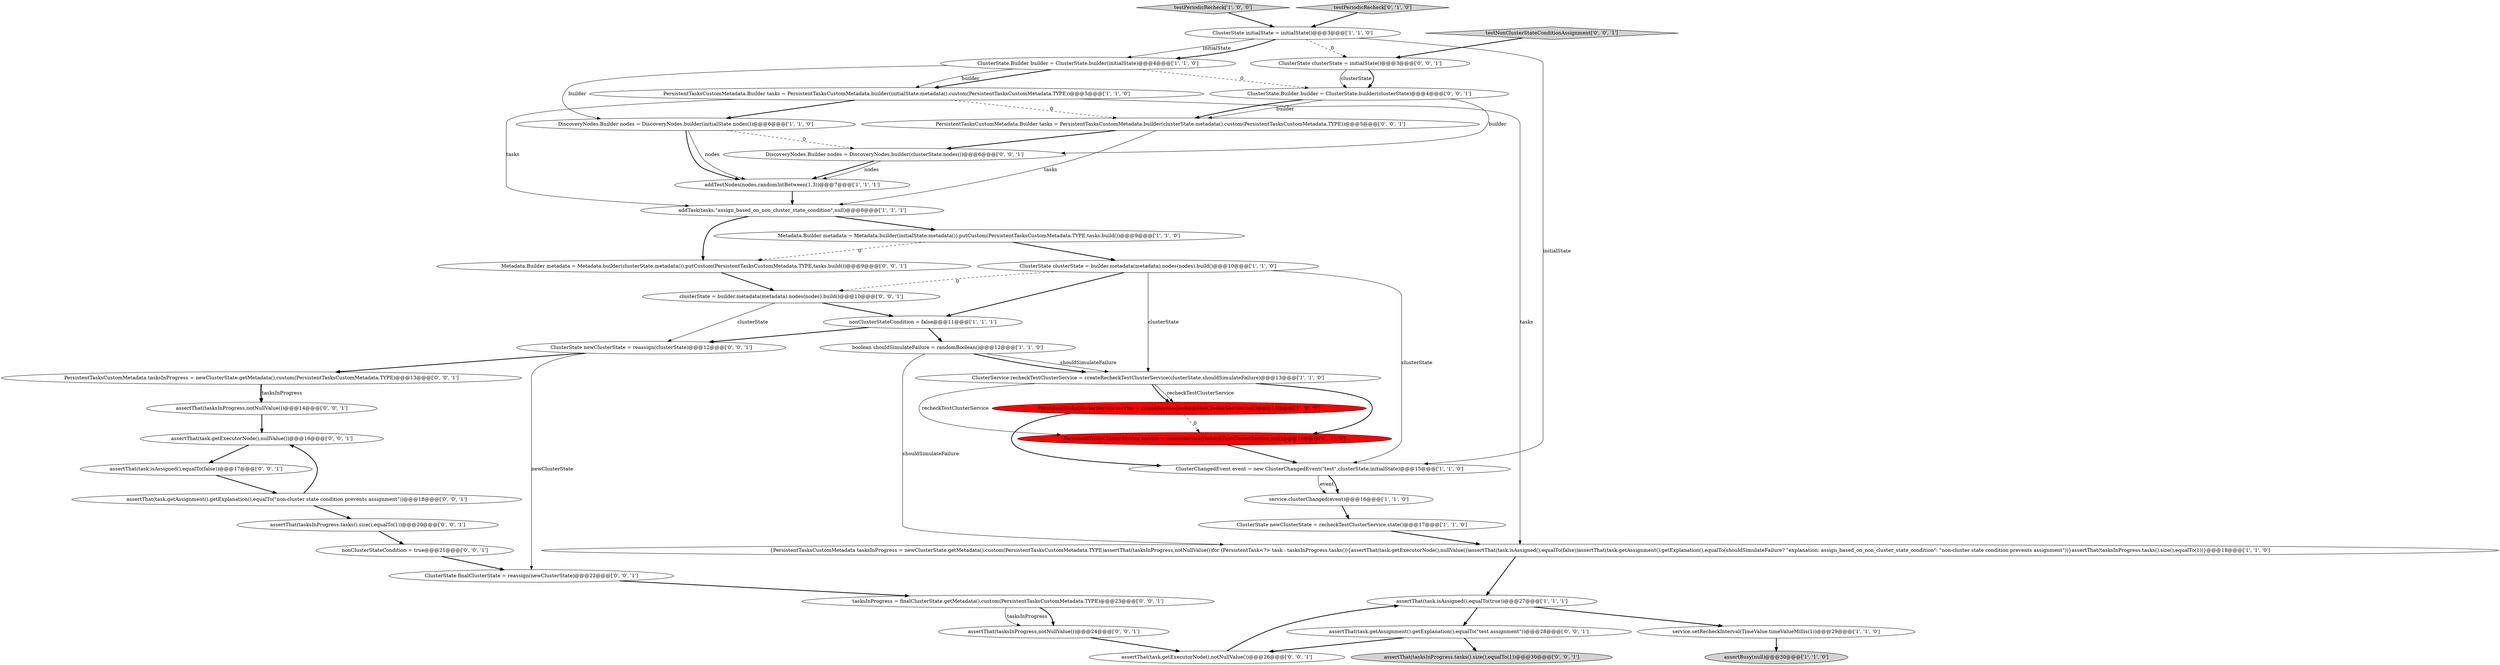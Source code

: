 digraph {
12 [style = filled, label = "addTask(tasks,\"assign_based_on_non_cluster_state_condition\",null)@@@8@@@['1', '1', '1']", fillcolor = white, shape = ellipse image = "AAA0AAABBB1BBB"];
6 [style = filled, label = "assertThat(task.isAssigned(),equalTo(true))@@@27@@@['1', '1', '1']", fillcolor = white, shape = ellipse image = "AAA0AAABBB1BBB"];
28 [style = filled, label = "ClusterState clusterState = initialState()@@@3@@@['0', '0', '1']", fillcolor = white, shape = ellipse image = "AAA0AAABBB3BBB"];
37 [style = filled, label = "DiscoveryNodes.Builder nodes = DiscoveryNodes.builder(clusterState.nodes())@@@6@@@['0', '0', '1']", fillcolor = white, shape = ellipse image = "AAA0AAABBB3BBB"];
33 [style = filled, label = "assertThat(task.getExecutorNode(),nullValue())@@@16@@@['0', '0', '1']", fillcolor = white, shape = ellipse image = "AAA0AAABBB3BBB"];
38 [style = filled, label = "assertThat(task.getAssignment().getExplanation(),equalTo(\"non-cluster state condition prevents assignment\"))@@@18@@@['0', '0', '1']", fillcolor = white, shape = ellipse image = "AAA0AAABBB3BBB"];
18 [style = filled, label = "service.setRecheckInterval(TimeValue.timeValueMillis(1))@@@29@@@['1', '1', '0']", fillcolor = white, shape = ellipse image = "AAA0AAABBB1BBB"];
30 [style = filled, label = "ClusterState finalClusterState = reassign(newClusterState)@@@22@@@['0', '0', '1']", fillcolor = white, shape = ellipse image = "AAA0AAABBB3BBB"];
5 [style = filled, label = "ClusterState newClusterState = recheckTestClusterService.state()@@@17@@@['1', '1', '0']", fillcolor = white, shape = ellipse image = "AAA0AAABBB1BBB"];
29 [style = filled, label = "Metadata.Builder metadata = Metadata.builder(clusterState.metadata()).putCustom(PersistentTasksCustomMetadata.TYPE,tasks.build())@@@9@@@['0', '0', '1']", fillcolor = white, shape = ellipse image = "AAA0AAABBB3BBB"];
7 [style = filled, label = "testPeriodicRecheck['1', '0', '0']", fillcolor = lightgray, shape = diamond image = "AAA0AAABBB1BBB"];
23 [style = filled, label = "assertThat(tasksInProgress.tasks().size(),equalTo(1))@@@30@@@['0', '0', '1']", fillcolor = lightgray, shape = ellipse image = "AAA0AAABBB3BBB"];
24 [style = filled, label = "PersistentTasksCustomMetadata tasksInProgress = newClusterState.getMetadata().custom(PersistentTasksCustomMetadata.TYPE)@@@13@@@['0', '0', '1']", fillcolor = white, shape = ellipse image = "AAA0AAABBB3BBB"];
41 [style = filled, label = "nonClusterStateCondition = true@@@21@@@['0', '0', '1']", fillcolor = white, shape = ellipse image = "AAA0AAABBB3BBB"];
8 [style = filled, label = "nonClusterStateCondition = false@@@11@@@['1', '1', '1']", fillcolor = white, shape = ellipse image = "AAA0AAABBB1BBB"];
19 [style = filled, label = "boolean shouldSimulateFailure = randomBoolean()@@@12@@@['1', '1', '0']", fillcolor = white, shape = ellipse image = "AAA0AAABBB1BBB"];
17 [style = filled, label = "ClusterState clusterState = builder.metadata(metadata).nodes(nodes).build()@@@10@@@['1', '1', '0']", fillcolor = white, shape = ellipse image = "AAA0AAABBB1BBB"];
10 [style = filled, label = "PersistentTasksClusterService service = createService(recheckTestClusterService,null)@@@14@@@['1', '0', '0']", fillcolor = red, shape = ellipse image = "AAA1AAABBB1BBB"];
2 [style = filled, label = "ClusterChangedEvent event = new ClusterChangedEvent(\"test\",clusterState,initialState)@@@15@@@['1', '1', '0']", fillcolor = white, shape = ellipse image = "AAA0AAABBB1BBB"];
36 [style = filled, label = "ClusterState newClusterState = reassign(clusterState)@@@12@@@['0', '0', '1']", fillcolor = white, shape = ellipse image = "AAA0AAABBB3BBB"];
31 [style = filled, label = "tasksInProgress = finalClusterState.getMetadata().custom(PersistentTasksCustomMetadata.TYPE)@@@23@@@['0', '0', '1']", fillcolor = white, shape = ellipse image = "AAA0AAABBB3BBB"];
40 [style = filled, label = "assertThat(task.isAssigned(),equalTo(false))@@@17@@@['0', '0', '1']", fillcolor = white, shape = ellipse image = "AAA0AAABBB3BBB"];
26 [style = filled, label = "PersistentTasksCustomMetadata.Builder tasks = PersistentTasksCustomMetadata.builder(clusterState.metadata().custom(PersistentTasksCustomMetadata.TYPE))@@@5@@@['0', '0', '1']", fillcolor = white, shape = ellipse image = "AAA0AAABBB3BBB"];
9 [style = filled, label = "ClusterState initialState = initialState()@@@3@@@['1', '1', '0']", fillcolor = white, shape = ellipse image = "AAA0AAABBB1BBB"];
34 [style = filled, label = "assertThat(tasksInProgress,notNullValue())@@@24@@@['0', '0', '1']", fillcolor = white, shape = ellipse image = "AAA0AAABBB3BBB"];
11 [style = filled, label = "{PersistentTasksCustomMetadata tasksInProgress = newClusterState.getMetadata().custom(PersistentTasksCustomMetadata.TYPE)assertThat(tasksInProgress,notNullValue())for (PersistentTask<?> task : tasksInProgress.tasks()){assertThat(task.getExecutorNode(),nullValue())assertThat(task.isAssigned(),equalTo(false))assertThat(task.getAssignment().getExplanation(),equalTo(shouldSimulateFailure? \"explanation: assign_based_on_non_cluster_state_condition\": \"non-cluster state condition prevents assignment\"))}assertThat(tasksInProgress.tasks().size(),equalTo(1))}@@@18@@@['1', '1', '0']", fillcolor = white, shape = ellipse image = "AAA0AAABBB1BBB"];
32 [style = filled, label = "clusterState = builder.metadata(metadata).nodes(nodes).build()@@@10@@@['0', '0', '1']", fillcolor = white, shape = ellipse image = "AAA0AAABBB3BBB"];
25 [style = filled, label = "assertThat(tasksInProgress,notNullValue())@@@14@@@['0', '0', '1']", fillcolor = white, shape = ellipse image = "AAA0AAABBB3BBB"];
27 [style = filled, label = "testNonClusterStateConditionAssignment['0', '0', '1']", fillcolor = lightgray, shape = diamond image = "AAA0AAABBB3BBB"];
0 [style = filled, label = "PersistentTasksCustomMetadata.Builder tasks = PersistentTasksCustomMetadata.builder(initialState.metadata().custom(PersistentTasksCustomMetadata.TYPE))@@@5@@@['1', '1', '0']", fillcolor = white, shape = ellipse image = "AAA0AAABBB1BBB"];
4 [style = filled, label = "ClusterService recheckTestClusterService = createRecheckTestClusterService(clusterState,shouldSimulateFailure)@@@13@@@['1', '1', '0']", fillcolor = white, shape = ellipse image = "AAA0AAABBB1BBB"];
14 [style = filled, label = "addTestNodes(nodes,randomIntBetween(1,3))@@@7@@@['1', '1', '1']", fillcolor = white, shape = ellipse image = "AAA0AAABBB1BBB"];
15 [style = filled, label = "Metadata.Builder metadata = Metadata.builder(initialState.metadata()).putCustom(PersistentTasksCustomMetadata.TYPE,tasks.build())@@@9@@@['1', '1', '0']", fillcolor = white, shape = ellipse image = "AAA0AAABBB1BBB"];
13 [style = filled, label = "service.clusterChanged(event)@@@16@@@['1', '1', '0']", fillcolor = white, shape = ellipse image = "AAA0AAABBB1BBB"];
1 [style = filled, label = "DiscoveryNodes.Builder nodes = DiscoveryNodes.builder(initialState.nodes())@@@6@@@['1', '1', '0']", fillcolor = white, shape = ellipse image = "AAA0AAABBB1BBB"];
20 [style = filled, label = "PersistentTasksClusterService service = createService(recheckTestClusterService,null)@@@14@@@['0', '1', '0']", fillcolor = red, shape = ellipse image = "AAA1AAABBB2BBB"];
16 [style = filled, label = "assertBusy(null)@@@30@@@['1', '1', '0']", fillcolor = lightgray, shape = ellipse image = "AAA0AAABBB1BBB"];
21 [style = filled, label = "testPeriodicRecheck['0', '1', '0']", fillcolor = lightgray, shape = diamond image = "AAA0AAABBB2BBB"];
39 [style = filled, label = "ClusterState.Builder builder = ClusterState.builder(clusterState)@@@4@@@['0', '0', '1']", fillcolor = white, shape = ellipse image = "AAA0AAABBB3BBB"];
35 [style = filled, label = "assertThat(task.getExecutorNode(),notNullValue())@@@26@@@['0', '0', '1']", fillcolor = white, shape = ellipse image = "AAA0AAABBB3BBB"];
22 [style = filled, label = "assertThat(tasksInProgress.tasks().size(),equalTo(1))@@@20@@@['0', '0', '1']", fillcolor = white, shape = ellipse image = "AAA0AAABBB3BBB"];
42 [style = filled, label = "assertThat(task.getAssignment().getExplanation(),equalTo(\"test assignment\"))@@@28@@@['0', '0', '1']", fillcolor = white, shape = ellipse image = "AAA0AAABBB3BBB"];
3 [style = filled, label = "ClusterState.Builder builder = ClusterState.builder(initialState)@@@4@@@['1', '1', '0']", fillcolor = white, shape = ellipse image = "AAA0AAABBB1BBB"];
17->8 [style = bold, label=""];
4->10 [style = bold, label=""];
42->23 [style = bold, label=""];
1->37 [style = dashed, label="0"];
0->11 [style = solid, label="tasks"];
25->33 [style = bold, label=""];
35->6 [style = bold, label=""];
8->19 [style = bold, label=""];
2->13 [style = solid, label="event"];
6->18 [style = bold, label=""];
28->39 [style = bold, label=""];
27->28 [style = bold, label=""];
32->36 [style = solid, label="clusterState"];
11->6 [style = bold, label=""];
9->28 [style = dashed, label="0"];
12->15 [style = bold, label=""];
17->4 [style = solid, label="clusterState"];
0->12 [style = solid, label="tasks"];
22->41 [style = bold, label=""];
9->3 [style = solid, label="initialState"];
39->26 [style = solid, label="builder"];
6->42 [style = bold, label=""];
36->30 [style = solid, label="newClusterState"];
0->26 [style = dashed, label="0"];
15->29 [style = dashed, label="0"];
17->32 [style = dashed, label="0"];
3->39 [style = dashed, label="0"];
40->38 [style = bold, label=""];
19->4 [style = solid, label="shouldSimulateFailure"];
39->26 [style = bold, label=""];
3->0 [style = bold, label=""];
31->34 [style = bold, label=""];
9->2 [style = solid, label="initialState"];
2->13 [style = bold, label=""];
24->25 [style = solid, label="tasksInProgress"];
17->2 [style = solid, label="clusterState"];
20->2 [style = bold, label=""];
7->9 [style = bold, label=""];
19->11 [style = solid, label="shouldSimulateFailure"];
42->35 [style = bold, label=""];
3->0 [style = solid, label="builder"];
37->14 [style = bold, label=""];
15->17 [style = bold, label=""];
8->36 [style = bold, label=""];
21->9 [style = bold, label=""];
32->8 [style = bold, label=""];
12->29 [style = bold, label=""];
36->24 [style = bold, label=""];
1->14 [style = solid, label="nodes"];
33->40 [style = bold, label=""];
41->30 [style = bold, label=""];
28->39 [style = solid, label="clusterState"];
26->12 [style = solid, label="tasks"];
31->34 [style = solid, label="tasksInProgress"];
0->1 [style = bold, label=""];
29->32 [style = bold, label=""];
24->25 [style = bold, label=""];
14->12 [style = bold, label=""];
30->31 [style = bold, label=""];
37->14 [style = solid, label="nodes"];
4->20 [style = bold, label=""];
4->10 [style = solid, label="recheckTestClusterService"];
13->5 [style = bold, label=""];
9->3 [style = bold, label=""];
26->37 [style = bold, label=""];
10->20 [style = dashed, label="0"];
1->14 [style = bold, label=""];
10->2 [style = bold, label=""];
5->11 [style = bold, label=""];
19->4 [style = bold, label=""];
34->35 [style = bold, label=""];
4->20 [style = solid, label="recheckTestClusterService"];
38->22 [style = bold, label=""];
38->33 [style = bold, label=""];
3->1 [style = solid, label="builder"];
39->37 [style = solid, label="builder"];
18->16 [style = bold, label=""];
}
